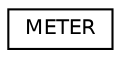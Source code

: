 digraph "Graphical Class Hierarchy"
{
  edge [fontname="Helvetica",fontsize="10",labelfontname="Helvetica",labelfontsize="10"];
  node [fontname="Helvetica",fontsize="10",shape=record];
  rankdir="LR";
  Node1 [label="METER",height=0.2,width=0.4,color="black", fillcolor="white", style="filled",URL="$struct_m_e_t_e_r.html"];
}
